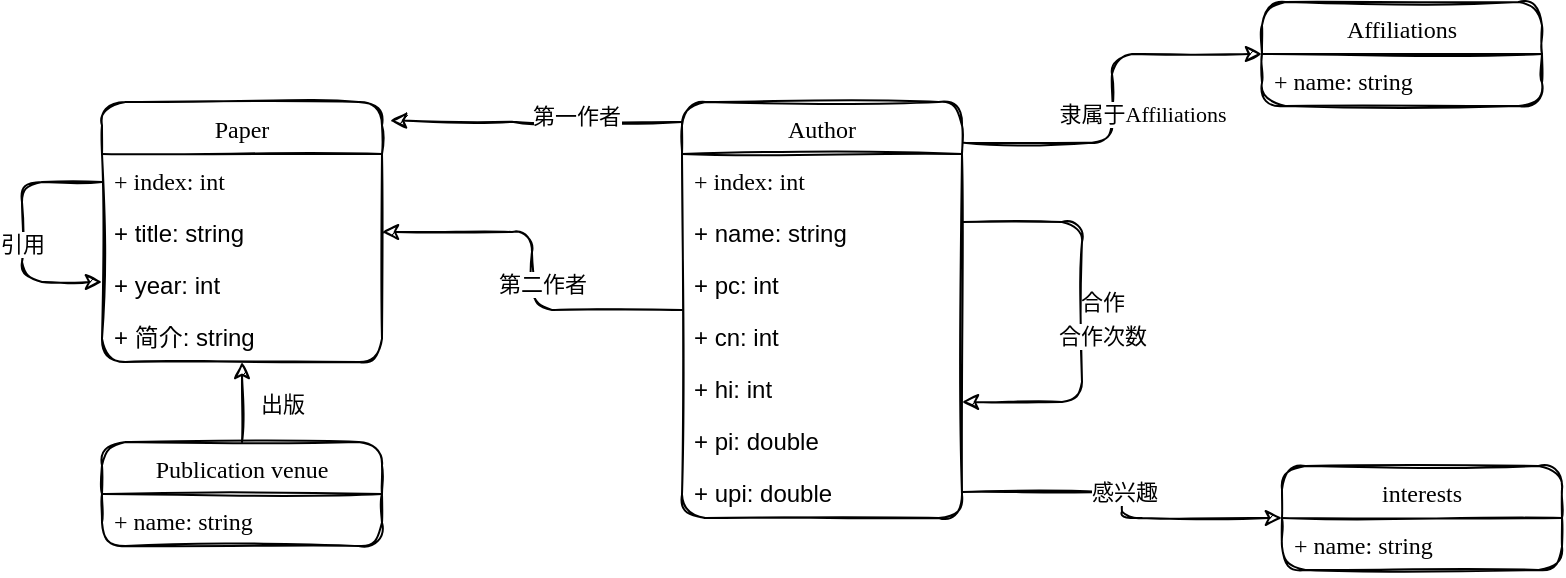 <mxfile version="17.5.1" type="github">
  <diagram id="NAdV_dPSPDdANb3QGHkW" name="Page-1">
    <mxGraphModel dx="1920" dy="549" grid="1" gridSize="10" guides="1" tooltips="1" connect="1" arrows="1" fold="1" page="1" pageScale="1" pageWidth="827" pageHeight="1169" math="0" shadow="0">
      <root>
        <mxCell id="0" />
        <mxCell id="1" parent="0" />
        <mxCell id="-5OM9JykPcPdFRvi-X5A-26" style="edgeStyle=orthogonalEdgeStyle;rounded=1;sketch=1;orthogonalLoop=1;jettySize=auto;html=1;entryX=0;entryY=0.5;entryDx=0;entryDy=0;fontFamily=Georgia;exitX=1.006;exitY=0.098;exitDx=0;exitDy=0;exitPerimeter=0;" edge="1" parent="1" source="-5OM9JykPcPdFRvi-X5A-16" target="-5OM9JykPcPdFRvi-X5A-21">
          <mxGeometry relative="1" as="geometry" />
        </mxCell>
        <mxCell id="-5OM9JykPcPdFRvi-X5A-27" value="隶属于Affiliations" style="edgeLabel;html=1;align=center;verticalAlign=middle;resizable=0;points=[];fontFamily=Georgia;" vertex="1" connectable="0" parent="-5OM9JykPcPdFRvi-X5A-26">
          <mxGeometry x="-0.235" y="-2" relative="1" as="geometry">
            <mxPoint x="13" y="-15" as="offset" />
          </mxGeometry>
        </mxCell>
        <mxCell id="-5OM9JykPcPdFRvi-X5A-46" style="edgeStyle=orthogonalEdgeStyle;rounded=1;sketch=1;orthogonalLoop=1;jettySize=auto;html=1;fontFamily=Georgia;exitX=0;exitY=0.048;exitDx=0;exitDy=0;exitPerimeter=0;entryX=1.029;entryY=0.071;entryDx=0;entryDy=0;entryPerimeter=0;" edge="1" parent="1" source="-5OM9JykPcPdFRvi-X5A-16" target="-5OM9JykPcPdFRvi-X5A-36">
          <mxGeometry relative="1" as="geometry" />
        </mxCell>
        <mxCell id="-5OM9JykPcPdFRvi-X5A-47" value="第一作者" style="edgeLabel;html=1;align=center;verticalAlign=middle;resizable=0;points=[];fontFamily=Georgia;" vertex="1" connectable="0" parent="-5OM9JykPcPdFRvi-X5A-46">
          <mxGeometry x="-0.272" y="-3" relative="1" as="geometry">
            <mxPoint as="offset" />
          </mxGeometry>
        </mxCell>
        <mxCell id="-5OM9JykPcPdFRvi-X5A-48" style="edgeStyle=orthogonalEdgeStyle;rounded=1;sketch=1;orthogonalLoop=1;jettySize=auto;html=1;fontFamily=Georgia;" edge="1" parent="1" source="-5OM9JykPcPdFRvi-X5A-16" target="-5OM9JykPcPdFRvi-X5A-36">
          <mxGeometry relative="1" as="geometry" />
        </mxCell>
        <mxCell id="-5OM9JykPcPdFRvi-X5A-49" value="第二作者" style="edgeLabel;html=1;align=center;verticalAlign=middle;resizable=0;points=[];fontFamily=Georgia;" vertex="1" connectable="0" parent="-5OM9JykPcPdFRvi-X5A-48">
          <mxGeometry x="0.211" y="-2" relative="1" as="geometry">
            <mxPoint x="5" y="28" as="offset" />
          </mxGeometry>
        </mxCell>
        <mxCell id="-5OM9JykPcPdFRvi-X5A-16" value="Author" style="swimlane;fontStyle=0;childLayout=stackLayout;horizontal=1;startSize=26;fillColor=none;horizontalStack=0;resizeParent=1;resizeParentMax=0;resizeLast=0;collapsible=1;marginBottom=0;rounded=1;shadow=0;glass=0;sketch=1;fontFamily=Tahoma;" vertex="1" parent="1">
          <mxGeometry x="340" y="220" width="140" height="208" as="geometry">
            <mxRectangle x="340" y="220" width="90" height="26" as="alternateBounds" />
          </mxGeometry>
        </mxCell>
        <mxCell id="-5OM9JykPcPdFRvi-X5A-17" value="+ index: int" style="text;strokeColor=none;fillColor=none;align=left;verticalAlign=top;spacingLeft=4;spacingRight=4;overflow=hidden;rotatable=0;points=[[0,0.5],[1,0.5]];portConstraint=eastwest;rounded=1;shadow=0;glass=0;sketch=1;fontFamily=Georgia;" vertex="1" parent="-5OM9JykPcPdFRvi-X5A-16">
          <mxGeometry y="26" width="140" height="26" as="geometry" />
        </mxCell>
        <mxCell id="-5OM9JykPcPdFRvi-X5A-18" value="+ name: string" style="text;strokeColor=none;fillColor=none;align=left;verticalAlign=top;spacingLeft=4;spacingRight=4;overflow=hidden;rotatable=0;points=[[0,0.5],[1,0.5]];portConstraint=eastwest;rounded=1;shadow=0;glass=0;sketch=1;" vertex="1" parent="-5OM9JykPcPdFRvi-X5A-16">
          <mxGeometry y="52" width="140" height="26" as="geometry" />
        </mxCell>
        <mxCell id="-5OM9JykPcPdFRvi-X5A-19" value="+ pc: int" style="text;strokeColor=none;fillColor=none;align=left;verticalAlign=top;spacingLeft=4;spacingRight=4;overflow=hidden;rotatable=0;points=[[0,0.5],[1,0.5]];portConstraint=eastwest;rounded=1;shadow=0;glass=0;sketch=1;" vertex="1" parent="-5OM9JykPcPdFRvi-X5A-16">
          <mxGeometry y="78" width="140" height="26" as="geometry" />
        </mxCell>
        <mxCell id="-5OM9JykPcPdFRvi-X5A-28" value="+ cn: int" style="text;strokeColor=none;fillColor=none;align=left;verticalAlign=top;spacingLeft=4;spacingRight=4;overflow=hidden;rotatable=0;points=[[0,0.5],[1,0.5]];portConstraint=eastwest;rounded=1;shadow=0;glass=0;sketch=1;" vertex="1" parent="-5OM9JykPcPdFRvi-X5A-16">
          <mxGeometry y="104" width="140" height="26" as="geometry" />
        </mxCell>
        <mxCell id="-5OM9JykPcPdFRvi-X5A-29" value="+ hi: int" style="text;strokeColor=none;fillColor=none;align=left;verticalAlign=top;spacingLeft=4;spacingRight=4;overflow=hidden;rotatable=0;points=[[0,0.5],[1,0.5]];portConstraint=eastwest;rounded=1;shadow=0;glass=0;sketch=1;" vertex="1" parent="-5OM9JykPcPdFRvi-X5A-16">
          <mxGeometry y="130" width="140" height="26" as="geometry" />
        </mxCell>
        <mxCell id="-5OM9JykPcPdFRvi-X5A-30" value="+ pi: double" style="text;strokeColor=none;fillColor=none;align=left;verticalAlign=top;spacingLeft=4;spacingRight=4;overflow=hidden;rotatable=0;points=[[0,0.5],[1,0.5]];portConstraint=eastwest;rounded=1;shadow=0;glass=0;sketch=1;" vertex="1" parent="-5OM9JykPcPdFRvi-X5A-16">
          <mxGeometry y="156" width="140" height="26" as="geometry" />
        </mxCell>
        <mxCell id="-5OM9JykPcPdFRvi-X5A-31" value="+ upi: double" style="text;strokeColor=none;fillColor=none;align=left;verticalAlign=top;spacingLeft=4;spacingRight=4;overflow=hidden;rotatable=0;points=[[0,0.5],[1,0.5]];portConstraint=eastwest;rounded=1;shadow=0;glass=0;sketch=1;" vertex="1" parent="-5OM9JykPcPdFRvi-X5A-16">
          <mxGeometry y="182" width="140" height="26" as="geometry" />
        </mxCell>
        <mxCell id="-5OM9JykPcPdFRvi-X5A-21" value="Affiliations" style="swimlane;fontStyle=0;childLayout=stackLayout;horizontal=1;startSize=26;fillColor=none;horizontalStack=0;resizeParent=1;resizeParentMax=0;resizeLast=0;collapsible=1;marginBottom=0;rounded=1;shadow=0;glass=0;sketch=1;fontFamily=Georgia;" vertex="1" parent="1">
          <mxGeometry x="630" y="170" width="140" height="52" as="geometry" />
        </mxCell>
        <mxCell id="-5OM9JykPcPdFRvi-X5A-22" value="+ name: string" style="text;strokeColor=none;fillColor=none;align=left;verticalAlign=top;spacingLeft=4;spacingRight=4;overflow=hidden;rotatable=0;points=[[0,0.5],[1,0.5]];portConstraint=eastwest;rounded=1;shadow=0;glass=0;sketch=1;fontFamily=Georgia;" vertex="1" parent="-5OM9JykPcPdFRvi-X5A-21">
          <mxGeometry y="26" width="140" height="26" as="geometry" />
        </mxCell>
        <mxCell id="-5OM9JykPcPdFRvi-X5A-32" value="interests" style="swimlane;fontStyle=0;childLayout=stackLayout;horizontal=1;startSize=26;fillColor=none;horizontalStack=0;resizeParent=1;resizeParentMax=0;resizeLast=0;collapsible=1;marginBottom=0;rounded=1;shadow=0;glass=0;sketch=1;fontFamily=Georgia;" vertex="1" parent="1">
          <mxGeometry x="640" y="402" width="140" height="52" as="geometry" />
        </mxCell>
        <mxCell id="-5OM9JykPcPdFRvi-X5A-33" value="+ name: string" style="text;strokeColor=none;fillColor=none;align=left;verticalAlign=top;spacingLeft=4;spacingRight=4;overflow=hidden;rotatable=0;points=[[0,0.5],[1,0.5]];portConstraint=eastwest;rounded=1;shadow=0;glass=0;sketch=1;fontFamily=Georgia;" vertex="1" parent="-5OM9JykPcPdFRvi-X5A-32">
          <mxGeometry y="26" width="140" height="26" as="geometry" />
        </mxCell>
        <mxCell id="-5OM9JykPcPdFRvi-X5A-34" style="edgeStyle=orthogonalEdgeStyle;rounded=1;sketch=1;orthogonalLoop=1;jettySize=auto;html=1;entryX=0;entryY=0.5;entryDx=0;entryDy=0;fontFamily=Georgia;" edge="1" parent="1" source="-5OM9JykPcPdFRvi-X5A-31" target="-5OM9JykPcPdFRvi-X5A-32">
          <mxGeometry relative="1" as="geometry" />
        </mxCell>
        <mxCell id="-5OM9JykPcPdFRvi-X5A-35" value="感兴趣" style="edgeLabel;html=1;align=center;verticalAlign=middle;resizable=0;points=[];fontFamily=Georgia;" vertex="1" connectable="0" parent="-5OM9JykPcPdFRvi-X5A-34">
          <mxGeometry x="-0.359" relative="1" as="geometry">
            <mxPoint x="25" as="offset" />
          </mxGeometry>
        </mxCell>
        <mxCell id="-5OM9JykPcPdFRvi-X5A-36" value="Paper" style="swimlane;fontStyle=0;childLayout=stackLayout;horizontal=1;startSize=26;fillColor=none;horizontalStack=0;resizeParent=1;resizeParentMax=0;resizeLast=0;collapsible=1;marginBottom=0;rounded=1;shadow=0;glass=0;sketch=1;fontFamily=Tahoma;" vertex="1" parent="1">
          <mxGeometry x="50" y="220" width="140" height="130" as="geometry">
            <mxRectangle x="340" y="220" width="90" height="26" as="alternateBounds" />
          </mxGeometry>
        </mxCell>
        <mxCell id="-5OM9JykPcPdFRvi-X5A-37" value="+ index: int" style="text;strokeColor=none;fillColor=none;align=left;verticalAlign=top;spacingLeft=4;spacingRight=4;overflow=hidden;rotatable=0;points=[[0,0.5],[1,0.5]];portConstraint=eastwest;rounded=1;shadow=0;glass=0;sketch=1;fontFamily=Georgia;" vertex="1" parent="-5OM9JykPcPdFRvi-X5A-36">
          <mxGeometry y="26" width="140" height="26" as="geometry" />
        </mxCell>
        <mxCell id="-5OM9JykPcPdFRvi-X5A-38" value="+ title: string" style="text;strokeColor=none;fillColor=none;align=left;verticalAlign=top;spacingLeft=4;spacingRight=4;overflow=hidden;rotatable=0;points=[[0,0.5],[1,0.5]];portConstraint=eastwest;rounded=1;shadow=0;glass=0;sketch=1;" vertex="1" parent="-5OM9JykPcPdFRvi-X5A-36">
          <mxGeometry y="52" width="140" height="26" as="geometry" />
        </mxCell>
        <mxCell id="-5OM9JykPcPdFRvi-X5A-39" value="+ year: int" style="text;strokeColor=none;fillColor=none;align=left;verticalAlign=top;spacingLeft=4;spacingRight=4;overflow=hidden;rotatable=0;points=[[0,0.5],[1,0.5]];portConstraint=eastwest;rounded=1;shadow=0;glass=0;sketch=1;" vertex="1" parent="-5OM9JykPcPdFRvi-X5A-36">
          <mxGeometry y="78" width="140" height="26" as="geometry" />
        </mxCell>
        <mxCell id="-5OM9JykPcPdFRvi-X5A-40" value="+ 简介: string" style="text;strokeColor=none;fillColor=none;align=left;verticalAlign=top;spacingLeft=4;spacingRight=4;overflow=hidden;rotatable=0;points=[[0,0.5],[1,0.5]];portConstraint=eastwest;rounded=1;shadow=0;glass=0;sketch=1;" vertex="1" parent="-5OM9JykPcPdFRvi-X5A-36">
          <mxGeometry y="104" width="140" height="26" as="geometry" />
        </mxCell>
        <mxCell id="-5OM9JykPcPdFRvi-X5A-58" value="Publication venue" style="swimlane;fontStyle=0;childLayout=stackLayout;horizontal=1;startSize=26;fillColor=none;horizontalStack=0;resizeParent=1;resizeParentMax=0;resizeLast=0;collapsible=1;marginBottom=0;rounded=1;shadow=0;glass=0;sketch=1;fontFamily=Georgia;" vertex="1" parent="1">
          <mxGeometry x="50" y="390" width="140" height="52" as="geometry" />
        </mxCell>
        <mxCell id="-5OM9JykPcPdFRvi-X5A-59" value="+ name: string" style="text;strokeColor=none;fillColor=none;align=left;verticalAlign=top;spacingLeft=4;spacingRight=4;overflow=hidden;rotatable=0;points=[[0,0.5],[1,0.5]];portConstraint=eastwest;rounded=1;shadow=0;glass=0;sketch=1;fontFamily=Georgia;" vertex="1" parent="-5OM9JykPcPdFRvi-X5A-58">
          <mxGeometry y="26" width="140" height="26" as="geometry" />
        </mxCell>
        <mxCell id="-5OM9JykPcPdFRvi-X5A-60" style="edgeStyle=orthogonalEdgeStyle;rounded=1;sketch=1;orthogonalLoop=1;jettySize=auto;html=1;fontFamily=Georgia;exitX=0.5;exitY=0;exitDx=0;exitDy=0;" edge="1" parent="1" source="-5OM9JykPcPdFRvi-X5A-58" target="-5OM9JykPcPdFRvi-X5A-36">
          <mxGeometry relative="1" as="geometry" />
        </mxCell>
        <mxCell id="-5OM9JykPcPdFRvi-X5A-61" value="出版" style="edgeLabel;html=1;align=center;verticalAlign=middle;resizable=0;points=[];fontFamily=Georgia;" vertex="1" connectable="0" parent="-5OM9JykPcPdFRvi-X5A-60">
          <mxGeometry x="-0.445" relative="1" as="geometry">
            <mxPoint x="20" y="-8" as="offset" />
          </mxGeometry>
        </mxCell>
        <mxCell id="-5OM9JykPcPdFRvi-X5A-62" style="edgeStyle=orthogonalEdgeStyle;rounded=1;sketch=1;orthogonalLoop=1;jettySize=auto;html=1;fontFamily=Georgia;" edge="1" parent="1" source="-5OM9JykPcPdFRvi-X5A-36" target="-5OM9JykPcPdFRvi-X5A-36">
          <mxGeometry relative="1" as="geometry">
            <Array as="points">
              <mxPoint x="10" y="260" />
            </Array>
          </mxGeometry>
        </mxCell>
        <mxCell id="-5OM9JykPcPdFRvi-X5A-63" value="引用" style="edgeLabel;html=1;align=center;verticalAlign=middle;resizable=0;points=[];fontFamily=Georgia;" vertex="1" connectable="0" parent="-5OM9JykPcPdFRvi-X5A-62">
          <mxGeometry x="-0.163" y="4" relative="1" as="geometry">
            <mxPoint x="-4" y="16" as="offset" />
          </mxGeometry>
        </mxCell>
        <mxCell id="-5OM9JykPcPdFRvi-X5A-64" value="合作" style="edgeStyle=orthogonalEdgeStyle;rounded=1;sketch=1;orthogonalLoop=1;jettySize=auto;html=1;fontFamily=Georgia;" edge="1" parent="1" source="-5OM9JykPcPdFRvi-X5A-16" target="-5OM9JykPcPdFRvi-X5A-16">
          <mxGeometry x="-0.048" y="10" relative="1" as="geometry">
            <Array as="points">
              <mxPoint x="540" y="280" />
              <mxPoint x="550" y="370" />
            </Array>
            <mxPoint as="offset" />
          </mxGeometry>
        </mxCell>
        <mxCell id="-5OM9JykPcPdFRvi-X5A-65" value="合作次数" style="edgeLabel;html=1;align=center;verticalAlign=middle;resizable=0;points=[];fontFamily=Georgia;" vertex="1" connectable="0" parent="-5OM9JykPcPdFRvi-X5A-64">
          <mxGeometry x="0.087" y="3" relative="1" as="geometry">
            <mxPoint x="7" y="3" as="offset" />
          </mxGeometry>
        </mxCell>
      </root>
    </mxGraphModel>
  </diagram>
</mxfile>
